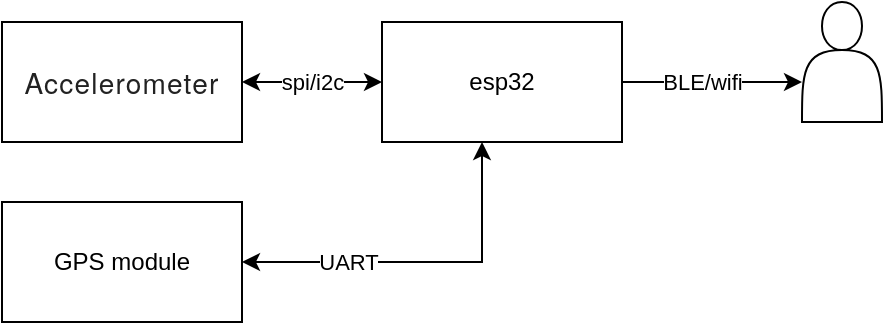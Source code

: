 <mxfile version="18.0.3" type="github">
  <diagram id="prtHgNgQTEPvFCAcTncT" name="Page-1">
    <mxGraphModel dx="981" dy="526" grid="1" gridSize="10" guides="1" tooltips="1" connect="1" arrows="1" fold="1" page="1" pageScale="1" pageWidth="827" pageHeight="1169" math="0" shadow="0">
      <root>
        <mxCell id="0" />
        <mxCell id="1" parent="0" />
        <mxCell id="4NzE0DPXoXluiF617_dR-1" value="&lt;span style=&quot;color: rgb(34, 34, 34); font-family: &amp;quot;Neue Montreal&amp;quot;, &amp;quot;Helvetica Neue&amp;quot;, Helvetica, Arial, sans-serif, &amp;quot;Apple Color Emoji&amp;quot;, &amp;quot;Segoe UI Emoji&amp;quot;, &amp;quot;Segoe UI Symbol&amp;quot;, &amp;quot;Noto Color Emoji&amp;quot;; font-size: 14px; letter-spacing: 0.6px; text-align: start; background-color: rgb(255, 255, 255);&quot;&gt;Accelerometer&lt;/span&gt;" style="rounded=0;whiteSpace=wrap;html=1;" vertex="1" parent="1">
          <mxGeometry x="190" y="240" width="120" height="60" as="geometry" />
        </mxCell>
        <mxCell id="4NzE0DPXoXluiF617_dR-2" value="esp32" style="rounded=0;whiteSpace=wrap;html=1;" vertex="1" parent="1">
          <mxGeometry x="380" y="240" width="120" height="60" as="geometry" />
        </mxCell>
        <mxCell id="4NzE0DPXoXluiF617_dR-3" value="GPS module" style="rounded=0;whiteSpace=wrap;html=1;" vertex="1" parent="1">
          <mxGeometry x="190" y="330" width="120" height="60" as="geometry" />
        </mxCell>
        <mxCell id="4NzE0DPXoXluiF617_dR-4" value="" style="shape=actor;whiteSpace=wrap;html=1;" vertex="1" parent="1">
          <mxGeometry x="590" y="230" width="40" height="60" as="geometry" />
        </mxCell>
        <mxCell id="4NzE0DPXoXluiF617_dR-5" value="" style="endArrow=classic;html=1;rounded=0;entryX=0;entryY=0.667;entryDx=0;entryDy=0;entryPerimeter=0;exitX=1;exitY=0.5;exitDx=0;exitDy=0;" edge="1" parent="1" source="4NzE0DPXoXluiF617_dR-2" target="4NzE0DPXoXluiF617_dR-4">
          <mxGeometry width="50" height="50" relative="1" as="geometry">
            <mxPoint x="380" y="350" as="sourcePoint" />
            <mxPoint x="430" y="300" as="targetPoint" />
          </mxGeometry>
        </mxCell>
        <mxCell id="4NzE0DPXoXluiF617_dR-6" value="BLE/wifi" style="edgeLabel;html=1;align=center;verticalAlign=middle;resizable=0;points=[];" vertex="1" connectable="0" parent="4NzE0DPXoXluiF617_dR-5">
          <mxGeometry x="0.33" relative="1" as="geometry">
            <mxPoint x="-20" as="offset" />
          </mxGeometry>
        </mxCell>
        <mxCell id="4NzE0DPXoXluiF617_dR-7" value="spi/i2c" style="endArrow=classic;html=1;rounded=0;entryX=1;entryY=0.5;entryDx=0;entryDy=0;exitX=0;exitY=0.5;exitDx=0;exitDy=0;startArrow=classic;startFill=1;" edge="1" parent="1" source="4NzE0DPXoXluiF617_dR-2" target="4NzE0DPXoXluiF617_dR-1">
          <mxGeometry width="50" height="50" relative="1" as="geometry">
            <mxPoint x="380" y="350" as="sourcePoint" />
            <mxPoint x="430" y="300" as="targetPoint" />
          </mxGeometry>
        </mxCell>
        <mxCell id="4NzE0DPXoXluiF617_dR-8" value="" style="endArrow=classic;startArrow=classic;html=1;rounded=0;exitX=1;exitY=0.5;exitDx=0;exitDy=0;" edge="1" parent="1" source="4NzE0DPXoXluiF617_dR-3">
          <mxGeometry width="50" height="50" relative="1" as="geometry">
            <mxPoint x="380" y="350" as="sourcePoint" />
            <mxPoint x="430" y="300" as="targetPoint" />
            <Array as="points">
              <mxPoint x="430" y="360" />
            </Array>
          </mxGeometry>
        </mxCell>
        <mxCell id="4NzE0DPXoXluiF617_dR-9" value="UART" style="edgeLabel;html=1;align=center;verticalAlign=middle;resizable=0;points=[];" vertex="1" connectable="0" parent="4NzE0DPXoXluiF617_dR-8">
          <mxGeometry x="-0.417" relative="1" as="geometry">
            <mxPoint as="offset" />
          </mxGeometry>
        </mxCell>
      </root>
    </mxGraphModel>
  </diagram>
</mxfile>
